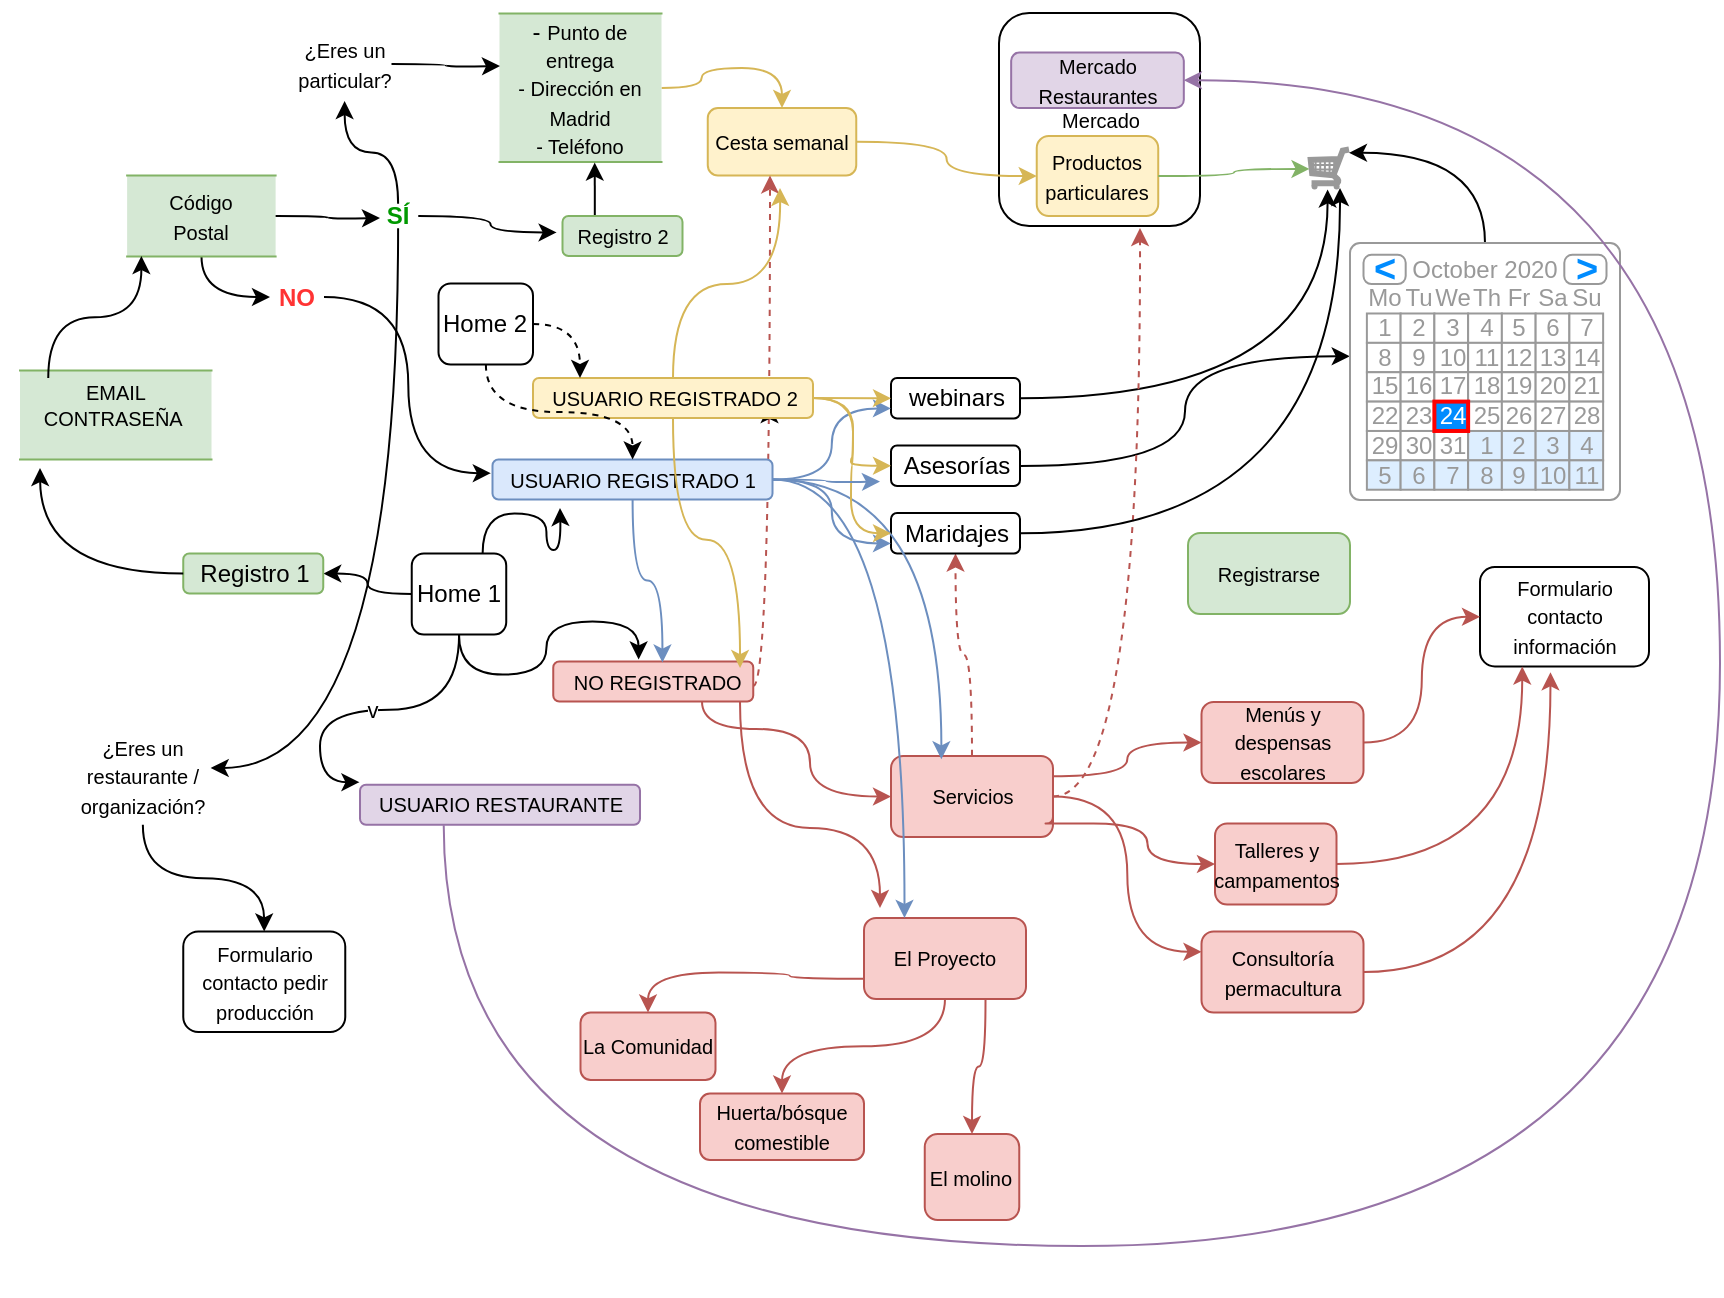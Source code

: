 <mxfile version="13.8.8" type="github">
  <diagram id="L02AoMZ-FtlAwHA16ISg" name="Page-1">
    <mxGraphModel dx="1038" dy="555" grid="1" gridSize="10" guides="1" tooltips="1" connect="1" arrows="1" fold="1" page="1" pageScale="0.8" pageWidth="1169" pageHeight="827" background="none" math="0" shadow="0">
      <root>
        <mxCell id="0" />
        <mxCell id="1" parent="0" />
        <mxCell id="YXGmix9aWs0T1_KSJLUm-82" value="" style="group" parent="1" vertex="1" connectable="0">
          <mxGeometry x="10" y="6" width="810" height="648" as="geometry" />
        </mxCell>
        <mxCell id="YXGmix9aWs0T1_KSJLUm-162" value="&lt;font style=&quot;font-size: 10px&quot;&gt;Mercado&lt;/font&gt;" style="whiteSpace=wrap;html=1;rounded=1;" parent="YXGmix9aWs0T1_KSJLUm-82" vertex="1">
          <mxGeometry x="499.5" y="6.5" width="100.5" height="106.5" as="geometry" />
        </mxCell>
        <mxCell id="YXGmix9aWs0T1_KSJLUm-134" style="edgeStyle=orthogonalEdgeStyle;curved=1;rounded=0;orthogonalLoop=1;jettySize=auto;html=1;exitX=0;exitY=0.5;exitDx=0;exitDy=0;" parent="YXGmix9aWs0T1_KSJLUm-82" source="3yHeGJEqTzaflIRRjii3-1" target="YXGmix9aWs0T1_KSJLUm-1" edge="1">
          <mxGeometry relative="1" as="geometry" />
        </mxCell>
        <mxCell id="3yHeGJEqTzaflIRRjii3-1" value="Home 1" style="whiteSpace=wrap;html=1;rounded=1;" parent="YXGmix9aWs0T1_KSJLUm-82" vertex="1">
          <mxGeometry x="205.87" y="276.75" width="47.25" height="40.5" as="geometry" />
        </mxCell>
        <mxCell id="3yHeGJEqTzaflIRRjii3-3" value="&lt;font style=&quot;font-size: 10px&quot;&gt;Cesta semanal&lt;/font&gt;" style="whiteSpace=wrap;html=1;rounded=1;fillColor=#fff2cc;strokeColor=#d6b656;" parent="YXGmix9aWs0T1_KSJLUm-82" vertex="1">
          <mxGeometry x="353.88" y="54.0" width="74.25" height="33.75" as="geometry" />
        </mxCell>
        <mxCell id="3yHeGJEqTzaflIRRjii3-121" style="edgeStyle=orthogonalEdgeStyle;orthogonalLoop=1;jettySize=auto;html=1;fillColor=#f8cecc;strokeColor=#b85450;dashed=1;curved=1;" parent="YXGmix9aWs0T1_KSJLUm-82" source="3yHeGJEqTzaflIRRjii3-6" target="3yHeGJEqTzaflIRRjii3-3" edge="1">
          <mxGeometry relative="1" as="geometry">
            <mxPoint x="384.75" y="276.75" as="targetPoint" />
            <Array as="points">
              <mxPoint x="385" y="343" />
            </Array>
          </mxGeometry>
        </mxCell>
        <mxCell id="3yHeGJEqTzaflIRRjii3-6" value="&lt;font style=&quot;font-size: 10px&quot;&gt;&amp;nbsp;NO REGISTRADO&lt;/font&gt;" style="text;html=1;resizable=0;autosize=1;align=center;verticalAlign=middle;points=[];fillColor=#f8cecc;strokeColor=#b85450;rounded=1;" parent="YXGmix9aWs0T1_KSJLUm-82" vertex="1">
          <mxGeometry x="276.625" y="330.75" width="100" height="20" as="geometry" />
        </mxCell>
        <mxCell id="3yHeGJEqTzaflIRRjii3-7" style="edgeStyle=orthogonalEdgeStyle;orthogonalLoop=1;jettySize=auto;html=1;exitX=0.5;exitY=1;exitDx=0;exitDy=0;entryX=0.427;entryY=-0.05;entryDx=0;entryDy=0;entryPerimeter=0;curved=1;" parent="YXGmix9aWs0T1_KSJLUm-82" source="3yHeGJEqTzaflIRRjii3-1" target="3yHeGJEqTzaflIRRjii3-6" edge="1">
          <mxGeometry relative="1" as="geometry" />
        </mxCell>
        <mxCell id="3yHeGJEqTzaflIRRjii3-11" value="&lt;font style=&quot;font-size: 10px&quot;&gt;Productos particulares&lt;/font&gt;" style="whiteSpace=wrap;html=1;rounded=1;fillColor=#fff2cc;strokeColor=#d6b656;" parent="YXGmix9aWs0T1_KSJLUm-82" vertex="1">
          <mxGeometry x="518.37" y="68" width="60.75" height="40" as="geometry" />
        </mxCell>
        <mxCell id="3yHeGJEqTzaflIRRjii3-10" style="edgeStyle=orthogonalEdgeStyle;orthogonalLoop=1;jettySize=auto;html=1;exitX=1;exitY=0.5;exitDx=0;exitDy=0;fillColor=#fff2cc;strokeColor=#d6b656;curved=1;" parent="YXGmix9aWs0T1_KSJLUm-82" source="3yHeGJEqTzaflIRRjii3-3" target="3yHeGJEqTzaflIRRjii3-11" edge="1">
          <mxGeometry relative="1" as="geometry">
            <mxPoint x="465.75" y="141.75" as="targetPoint" />
          </mxGeometry>
        </mxCell>
        <mxCell id="YXGmix9aWs0T1_KSJLUm-151" style="edgeStyle=orthogonalEdgeStyle;curved=1;rounded=0;orthogonalLoop=1;jettySize=auto;html=1;exitX=1;exitY=0.25;exitDx=0;exitDy=0;fillColor=#f8cecc;strokeColor=#b85450;" parent="YXGmix9aWs0T1_KSJLUm-82" source="3yHeGJEqTzaflIRRjii3-12" target="3yHeGJEqTzaflIRRjii3-29" edge="1">
          <mxGeometry relative="1" as="geometry" />
        </mxCell>
        <mxCell id="YXGmix9aWs0T1_KSJLUm-183" style="edgeStyle=orthogonalEdgeStyle;curved=1;rounded=0;orthogonalLoop=1;jettySize=auto;html=1;entryX=0.5;entryY=1;entryDx=0;entryDy=0;dashed=1;fillColor=#f8cecc;strokeColor=#b85450;" parent="YXGmix9aWs0T1_KSJLUm-82" source="3yHeGJEqTzaflIRRjii3-12" target="3yHeGJEqTzaflIRRjii3-26" edge="1">
          <mxGeometry relative="1" as="geometry" />
        </mxCell>
        <mxCell id="3yHeGJEqTzaflIRRjii3-12" value="&lt;font style=&quot;font-size: 10px&quot;&gt;Servicios&lt;/font&gt;" style="whiteSpace=wrap;html=1;rounded=1;fillColor=#f8cecc;strokeColor=#b85450;" parent="YXGmix9aWs0T1_KSJLUm-82" vertex="1">
          <mxGeometry x="445.5" y="378.0" width="81" height="40.5" as="geometry" />
        </mxCell>
        <mxCell id="3yHeGJEqTzaflIRRjii3-16" style="edgeStyle=orthogonalEdgeStyle;orthogonalLoop=1;jettySize=auto;html=1;entryX=0;entryY=0.5;entryDx=0;entryDy=0;fillColor=#f8cecc;strokeColor=#b85450;curved=1;" parent="YXGmix9aWs0T1_KSJLUm-82" source="3yHeGJEqTzaflIRRjii3-6" target="3yHeGJEqTzaflIRRjii3-12" edge="1">
          <mxGeometry relative="1" as="geometry">
            <Array as="points">
              <mxPoint x="351.0" y="364.5" />
              <mxPoint x="405" y="364.5" />
              <mxPoint x="405" y="398.25" />
            </Array>
          </mxGeometry>
        </mxCell>
        <mxCell id="YXGmix9aWs0T1_KSJLUm-180" style="edgeStyle=orthogonalEdgeStyle;curved=1;rounded=0;orthogonalLoop=1;jettySize=auto;html=1;entryX=0.447;entryY=1.01;entryDx=0;entryDy=0;entryPerimeter=0;" parent="YXGmix9aWs0T1_KSJLUm-82" source="3yHeGJEqTzaflIRRjii3-13" target="3yHeGJEqTzaflIRRjii3-56" edge="1">
          <mxGeometry relative="1" as="geometry" />
        </mxCell>
        <mxCell id="3yHeGJEqTzaflIRRjii3-13" value="webinars" style="whiteSpace=wrap;html=1;rounded=1;" parent="YXGmix9aWs0T1_KSJLUm-82" vertex="1">
          <mxGeometry x="445.5" y="189" width="64.5" height="20.25" as="geometry" />
        </mxCell>
        <mxCell id="YXGmix9aWs0T1_KSJLUm-177" style="edgeStyle=orthogonalEdgeStyle;curved=1;rounded=0;orthogonalLoop=1;jettySize=auto;html=1;entryX=-0.001;entryY=0.441;entryDx=0;entryDy=0;entryPerimeter=0;" parent="YXGmix9aWs0T1_KSJLUm-82" source="3yHeGJEqTzaflIRRjii3-14" target="3yHeGJEqTzaflIRRjii3-62" edge="1">
          <mxGeometry relative="1" as="geometry" />
        </mxCell>
        <mxCell id="3yHeGJEqTzaflIRRjii3-14" value="Asesorías" style="whiteSpace=wrap;html=1;rounded=1;" parent="YXGmix9aWs0T1_KSJLUm-82" vertex="1">
          <mxGeometry x="445.5" y="222.75" width="64.5" height="20.25" as="geometry" />
        </mxCell>
        <mxCell id="3yHeGJEqTzaflIRRjii3-15" value="&lt;font style=&quot;font-size: 10px&quot;&gt;El Proyecto&lt;/font&gt;" style="whiteSpace=wrap;html=1;rounded=1;fillColor=#f8cecc;strokeColor=#b85450;" parent="YXGmix9aWs0T1_KSJLUm-82" vertex="1">
          <mxGeometry x="432.0" y="459.0" width="81" height="40.5" as="geometry" />
        </mxCell>
        <mxCell id="3yHeGJEqTzaflIRRjii3-26" value="Maridajes" style="whiteSpace=wrap;html=1;rounded=1;" parent="YXGmix9aWs0T1_KSJLUm-82" vertex="1">
          <mxGeometry x="445.5" y="256.5" width="64.5" height="20.25" as="geometry" />
        </mxCell>
        <mxCell id="3yHeGJEqTzaflIRRjii3-29" value="&lt;font style=&quot;font-size: 10px&quot;&gt;Menús y despensas escolares&lt;/font&gt;" style="whiteSpace=wrap;html=1;rounded=1;fillColor=#f8cecc;strokeColor=#b85450;" parent="YXGmix9aWs0T1_KSJLUm-82" vertex="1">
          <mxGeometry x="600.75" y="351.0" width="81" height="40.5" as="geometry" />
        </mxCell>
        <mxCell id="3yHeGJEqTzaflIRRjii3-31" value="&lt;font style=&quot;font-size: 10px&quot;&gt;Talleres y campamentos&lt;/font&gt;" style="whiteSpace=wrap;html=1;glass=0;shadow=0;rounded=1;fillColor=#f8cecc;strokeColor=#b85450;" parent="YXGmix9aWs0T1_KSJLUm-82" vertex="1">
          <mxGeometry x="607.5" y="411.75" width="60.75" height="40.5" as="geometry" />
        </mxCell>
        <mxCell id="3yHeGJEqTzaflIRRjii3-32" style="edgeStyle=orthogonalEdgeStyle;orthogonalLoop=1;jettySize=auto;html=1;exitX=1;exitY=0.75;exitDx=0;exitDy=0;entryX=0;entryY=0.5;entryDx=0;entryDy=0;fillColor=#f8cecc;strokeColor=#b85450;curved=1;" parent="YXGmix9aWs0T1_KSJLUm-82" source="3yHeGJEqTzaflIRRjii3-12" target="3yHeGJEqTzaflIRRjii3-31" edge="1">
          <mxGeometry relative="1" as="geometry">
            <Array as="points">
              <mxPoint x="519.75" y="411.75" />
              <mxPoint x="573.75" y="411.75" />
              <mxPoint x="573.75" y="438.75" />
            </Array>
          </mxGeometry>
        </mxCell>
        <mxCell id="3yHeGJEqTzaflIRRjii3-33" value="&lt;font style=&quot;font-size: 10px&quot;&gt;Consultoría permacultura&lt;/font&gt;" style="whiteSpace=wrap;html=1;rounded=1;fillColor=#f8cecc;strokeColor=#b85450;" parent="YXGmix9aWs0T1_KSJLUm-82" vertex="1">
          <mxGeometry x="600.75" y="465.75" width="81" height="40.5" as="geometry" />
        </mxCell>
        <mxCell id="3yHeGJEqTzaflIRRjii3-35" style="edgeStyle=orthogonalEdgeStyle;orthogonalLoop=1;jettySize=auto;html=1;exitX=1;exitY=0.5;exitDx=0;exitDy=0;entryX=0;entryY=0.25;entryDx=0;entryDy=0;fillColor=#f8cecc;strokeColor=#b85450;curved=1;" parent="YXGmix9aWs0T1_KSJLUm-82" source="3yHeGJEqTzaflIRRjii3-12" target="3yHeGJEqTzaflIRRjii3-33" edge="1">
          <mxGeometry relative="1" as="geometry">
            <mxPoint x="606.15" y="418.5" as="targetPoint" />
            <mxPoint x="525.15" y="418.5" as="sourcePoint" />
          </mxGeometry>
        </mxCell>
        <mxCell id="3yHeGJEqTzaflIRRjii3-36" value="&lt;font style=&quot;font-size: 10px&quot;&gt;La Comunidad&lt;/font&gt;" style="whiteSpace=wrap;html=1;rounded=1;fillColor=#f8cecc;strokeColor=#b85450;" parent="YXGmix9aWs0T1_KSJLUm-82" vertex="1">
          <mxGeometry x="290.25" y="506.25" width="67.5" height="33.75" as="geometry" />
        </mxCell>
        <mxCell id="3yHeGJEqTzaflIRRjii3-37" style="edgeStyle=orthogonalEdgeStyle;orthogonalLoop=1;jettySize=auto;html=1;exitX=0;exitY=0.75;exitDx=0;exitDy=0;entryX=0.5;entryY=0;entryDx=0;entryDy=0;fillColor=#f8cecc;strokeColor=#b85450;curved=1;" parent="YXGmix9aWs0T1_KSJLUm-82" source="3yHeGJEqTzaflIRRjii3-15" target="3yHeGJEqTzaflIRRjii3-36" edge="1">
          <mxGeometry relative="1" as="geometry" />
        </mxCell>
        <mxCell id="3yHeGJEqTzaflIRRjii3-38" value="&lt;font style=&quot;font-size: 10px&quot;&gt;Huerta/bósque comestible&lt;/font&gt;" style="whiteSpace=wrap;html=1;rounded=1;fillColor=#f8cecc;strokeColor=#b85450;" parent="YXGmix9aWs0T1_KSJLUm-82" vertex="1">
          <mxGeometry x="350" y="546.75" width="82" height="33.25" as="geometry" />
        </mxCell>
        <mxCell id="3yHeGJEqTzaflIRRjii3-39" style="edgeStyle=orthogonalEdgeStyle;orthogonalLoop=1;jettySize=auto;html=1;fillColor=#f8cecc;strokeColor=#b85450;curved=1;" parent="YXGmix9aWs0T1_KSJLUm-82" source="3yHeGJEqTzaflIRRjii3-15" target="3yHeGJEqTzaflIRRjii3-38" edge="1">
          <mxGeometry relative="1" as="geometry" />
        </mxCell>
        <mxCell id="3yHeGJEqTzaflIRRjii3-40" value="&lt;font style=&quot;font-size: 10px&quot;&gt;El molino&lt;/font&gt;" style="whiteSpace=wrap;html=1;rounded=1;fillColor=#f8cecc;strokeColor=#b85450;" parent="YXGmix9aWs0T1_KSJLUm-82" vertex="1">
          <mxGeometry x="462.38" y="567" width="47.25" height="43" as="geometry" />
        </mxCell>
        <mxCell id="3yHeGJEqTzaflIRRjii3-41" style="edgeStyle=orthogonalEdgeStyle;orthogonalLoop=1;jettySize=auto;html=1;exitX=0.75;exitY=1;exitDx=0;exitDy=0;entryX=0.5;entryY=0;entryDx=0;entryDy=0;fillColor=#f8cecc;strokeColor=#b85450;curved=1;" parent="YXGmix9aWs0T1_KSJLUm-82" source="3yHeGJEqTzaflIRRjii3-15" target="3yHeGJEqTzaflIRRjii3-40" edge="1">
          <mxGeometry relative="1" as="geometry" />
        </mxCell>
        <mxCell id="3yHeGJEqTzaflIRRjii3-43" value="&lt;font style=&quot;font-size: 10px&quot;&gt;Formulario contacto información&lt;/font&gt;" style="whiteSpace=wrap;html=1;rounded=1;" parent="YXGmix9aWs0T1_KSJLUm-82" vertex="1">
          <mxGeometry x="740" y="283.5" width="84.5" height="49.75" as="geometry" />
        </mxCell>
        <mxCell id="3yHeGJEqTzaflIRRjii3-45" style="edgeStyle=orthogonalEdgeStyle;orthogonalLoop=1;jettySize=auto;html=1;exitX=1;exitY=0.5;exitDx=0;exitDy=0;entryX=0;entryY=0.5;entryDx=0;entryDy=0;fillColor=#f8cecc;strokeColor=#b85450;curved=1;" parent="YXGmix9aWs0T1_KSJLUm-82" source="3yHeGJEqTzaflIRRjii3-29" target="3yHeGJEqTzaflIRRjii3-43" edge="1">
          <mxGeometry relative="1" as="geometry" />
        </mxCell>
        <mxCell id="3yHeGJEqTzaflIRRjii3-46" style="edgeStyle=orthogonalEdgeStyle;orthogonalLoop=1;jettySize=auto;html=1;exitX=1;exitY=0.5;exitDx=0;exitDy=0;entryX=0.25;entryY=1;entryDx=0;entryDy=0;fillColor=#f8cecc;strokeColor=#b85450;curved=1;" parent="YXGmix9aWs0T1_KSJLUm-82" source="3yHeGJEqTzaflIRRjii3-31" target="3yHeGJEqTzaflIRRjii3-43" edge="1">
          <mxGeometry relative="1" as="geometry" />
        </mxCell>
        <mxCell id="3yHeGJEqTzaflIRRjii3-47" style="edgeStyle=orthogonalEdgeStyle;orthogonalLoop=1;jettySize=auto;html=1;entryX=0.417;entryY=1.058;entryDx=0;entryDy=0;entryPerimeter=0;fillColor=#f8cecc;strokeColor=#b85450;curved=1;" parent="YXGmix9aWs0T1_KSJLUm-82" source="3yHeGJEqTzaflIRRjii3-33" target="3yHeGJEqTzaflIRRjii3-43" edge="1">
          <mxGeometry relative="1" as="geometry" />
        </mxCell>
        <mxCell id="3yHeGJEqTzaflIRRjii3-56" value="" style="verticalLabelPosition=bottom;shadow=0;dashed=0;align=center;html=1;verticalAlign=top;strokeWidth=1;shape=mxgraph.mockup.misc.shoppingCart;strokeColor=#999999;rounded=1;" parent="YXGmix9aWs0T1_KSJLUm-82" vertex="1">
          <mxGeometry x="654.755" y="74.255" width="20.25" height="20.25" as="geometry" />
        </mxCell>
        <mxCell id="3yHeGJEqTzaflIRRjii3-57" style="edgeStyle=orthogonalEdgeStyle;orthogonalLoop=1;jettySize=auto;html=1;exitX=1;exitY=0.5;exitDx=0;exitDy=0;fillColor=#d5e8d4;strokeColor=#82b366;curved=1;" parent="YXGmix9aWs0T1_KSJLUm-82" source="3yHeGJEqTzaflIRRjii3-11" target="3yHeGJEqTzaflIRRjii3-56" edge="1">
          <mxGeometry relative="1" as="geometry" />
        </mxCell>
        <mxCell id="3yHeGJEqTzaflIRRjii3-61" value="&lt;font style=&quot;font-size: 10px&quot;&gt;Registrarse&lt;/font&gt;" style="whiteSpace=wrap;html=1;rounded=1;fillColor=#d5e8d4;strokeColor=#82b366;" parent="YXGmix9aWs0T1_KSJLUm-82" vertex="1">
          <mxGeometry x="594.0" y="266.5" width="81" height="40.5" as="geometry" />
        </mxCell>
        <mxCell id="YXGmix9aWs0T1_KSJLUm-179" style="edgeStyle=orthogonalEdgeStyle;curved=1;rounded=0;orthogonalLoop=1;jettySize=auto;html=1;entryX=0.974;entryY=0.107;entryDx=0;entryDy=0;entryPerimeter=0;" parent="YXGmix9aWs0T1_KSJLUm-82" source="3yHeGJEqTzaflIRRjii3-62" target="3yHeGJEqTzaflIRRjii3-56" edge="1">
          <mxGeometry relative="1" as="geometry" />
        </mxCell>
        <mxCell id="3yHeGJEqTzaflIRRjii3-62" value="" style="strokeWidth=1;shadow=0;dashed=0;align=center;html=1;shape=mxgraph.mockup.forms.rrect;rSize=5;strokeColor=#999999;fillColor=#ffffff;rounded=1;" parent="YXGmix9aWs0T1_KSJLUm-82" vertex="1">
          <mxGeometry x="675" y="121.5" width="135" height="128.5" as="geometry" />
        </mxCell>
        <mxCell id="3yHeGJEqTzaflIRRjii3-63" value="October 2020" style="strokeWidth=1;shadow=0;dashed=0;align=center;html=1;shape=mxgraph.mockup.forms.anchor;fontColor=#999999;rounded=1;" parent="3yHeGJEqTzaflIRRjii3-62" vertex="1">
          <mxGeometry x="25.312" y="5.874" width="84.375" height="14.686" as="geometry" />
        </mxCell>
        <mxCell id="3yHeGJEqTzaflIRRjii3-64" value="&lt;" style="strokeWidth=1;shadow=0;dashed=0;align=center;html=1;shape=mxgraph.mockup.forms.rrect;rSize=4;strokeColor=#999999;fontColor=#008cff;fontSize=19;fontStyle=1;rounded=1;" parent="3yHeGJEqTzaflIRRjii3-62" vertex="1">
          <mxGeometry x="6.75" y="5.874" width="21.094" height="14.686" as="geometry" />
        </mxCell>
        <mxCell id="3yHeGJEqTzaflIRRjii3-65" value="&gt;" style="strokeWidth=1;shadow=0;dashed=0;align=center;html=1;shape=mxgraph.mockup.forms.rrect;rSize=4;strokeColor=#999999;fontColor=#008cff;fontSize=19;fontStyle=1;rounded=1;" parent="3yHeGJEqTzaflIRRjii3-62" vertex="1">
          <mxGeometry x="107.156" y="5.874" width="21.094" height="14.686" as="geometry" />
        </mxCell>
        <mxCell id="3yHeGJEqTzaflIRRjii3-66" value="Mo" style="strokeWidth=1;shadow=0;dashed=0;align=center;html=1;shape=mxgraph.mockup.forms.anchor;fontColor=#999999;rounded=1;" parent="3yHeGJEqTzaflIRRjii3-62" vertex="1">
          <mxGeometry x="8.438" y="20.56" width="16.875" height="14.686" as="geometry" />
        </mxCell>
        <mxCell id="3yHeGJEqTzaflIRRjii3-67" value="Tu" style="strokeWidth=1;shadow=0;dashed=0;align=center;html=1;shape=mxgraph.mockup.forms.anchor;fontColor=#999999;rounded=1;" parent="3yHeGJEqTzaflIRRjii3-62" vertex="1">
          <mxGeometry x="25.312" y="20.56" width="16.875" height="14.686" as="geometry" />
        </mxCell>
        <mxCell id="3yHeGJEqTzaflIRRjii3-68" value="We" style="strokeWidth=1;shadow=0;dashed=0;align=center;html=1;shape=mxgraph.mockup.forms.anchor;fontColor=#999999;rounded=1;" parent="3yHeGJEqTzaflIRRjii3-62" vertex="1">
          <mxGeometry x="42.188" y="20.56" width="16.875" height="14.686" as="geometry" />
        </mxCell>
        <mxCell id="3yHeGJEqTzaflIRRjii3-69" value="Th" style="strokeWidth=1;shadow=0;dashed=0;align=center;html=1;shape=mxgraph.mockup.forms.anchor;fontColor=#999999;rounded=1;" parent="3yHeGJEqTzaflIRRjii3-62" vertex="1">
          <mxGeometry x="59.063" y="20.56" width="16.875" height="14.686" as="geometry" />
        </mxCell>
        <mxCell id="3yHeGJEqTzaflIRRjii3-70" value="Fr" style="strokeWidth=1;shadow=0;dashed=0;align=center;html=1;shape=mxgraph.mockup.forms.anchor;fontColor=#999999;rounded=1;" parent="3yHeGJEqTzaflIRRjii3-62" vertex="1">
          <mxGeometry x="75.937" y="20.56" width="16.875" height="14.686" as="geometry" />
        </mxCell>
        <mxCell id="3yHeGJEqTzaflIRRjii3-71" value="Sa" style="strokeWidth=1;shadow=0;dashed=0;align=center;html=1;shape=mxgraph.mockup.forms.anchor;fontColor=#999999;rounded=1;" parent="3yHeGJEqTzaflIRRjii3-62" vertex="1">
          <mxGeometry x="92.813" y="20.56" width="16.875" height="14.686" as="geometry" />
        </mxCell>
        <mxCell id="3yHeGJEqTzaflIRRjii3-72" value="Su" style="strokeWidth=1;shadow=0;dashed=0;align=center;html=1;shape=mxgraph.mockup.forms.anchor;fontColor=#999999;rounded=1;" parent="3yHeGJEqTzaflIRRjii3-62" vertex="1">
          <mxGeometry x="109.688" y="20.56" width="16.875" height="14.686" as="geometry" />
        </mxCell>
        <mxCell id="3yHeGJEqTzaflIRRjii3-73" value="1" style="strokeWidth=1;shadow=0;dashed=0;align=center;html=1;shape=mxgraph.mockup.forms.rrect;rSize=0;strokeColor=#999999;fontColor=#999999;rounded=1;" parent="3yHeGJEqTzaflIRRjii3-62" vertex="1">
          <mxGeometry x="8.438" y="35.246" width="16.875" height="14.686" as="geometry" />
        </mxCell>
        <mxCell id="3yHeGJEqTzaflIRRjii3-74" value="2" style="strokeWidth=1;shadow=0;dashed=0;align=center;html=1;shape=mxgraph.mockup.forms.rrect;rSize=0;strokeColor=#999999;fontColor=#999999;rounded=1;" parent="3yHeGJEqTzaflIRRjii3-62" vertex="1">
          <mxGeometry x="25.312" y="35.246" width="16.875" height="14.686" as="geometry" />
        </mxCell>
        <mxCell id="3yHeGJEqTzaflIRRjii3-75" value="3" style="strokeWidth=1;shadow=0;dashed=0;align=center;html=1;shape=mxgraph.mockup.forms.rrect;rSize=0;strokeColor=#999999;fontColor=#999999;rounded=1;" parent="3yHeGJEqTzaflIRRjii3-62" vertex="1">
          <mxGeometry x="42.188" y="35.246" width="16.875" height="14.686" as="geometry" />
        </mxCell>
        <mxCell id="3yHeGJEqTzaflIRRjii3-76" value="4" style="strokeWidth=1;shadow=0;dashed=0;align=center;html=1;shape=mxgraph.mockup.forms.rrect;rSize=0;strokeColor=#999999;fontColor=#999999;rounded=1;" parent="3yHeGJEqTzaflIRRjii3-62" vertex="1">
          <mxGeometry x="59.063" y="35.246" width="16.875" height="14.686" as="geometry" />
        </mxCell>
        <mxCell id="3yHeGJEqTzaflIRRjii3-77" value="5" style="strokeWidth=1;shadow=0;dashed=0;align=center;html=1;shape=mxgraph.mockup.forms.rrect;rSize=0;strokeColor=#999999;fontColor=#999999;rounded=1;" parent="3yHeGJEqTzaflIRRjii3-62" vertex="1">
          <mxGeometry x="75.937" y="35.246" width="16.875" height="14.686" as="geometry" />
        </mxCell>
        <mxCell id="3yHeGJEqTzaflIRRjii3-78" value="6" style="strokeWidth=1;shadow=0;dashed=0;align=center;html=1;shape=mxgraph.mockup.forms.rrect;rSize=0;strokeColor=#999999;fontColor=#999999;rounded=1;" parent="3yHeGJEqTzaflIRRjii3-62" vertex="1">
          <mxGeometry x="92.813" y="35.246" width="16.875" height="14.686" as="geometry" />
        </mxCell>
        <mxCell id="3yHeGJEqTzaflIRRjii3-79" value="7" style="strokeWidth=1;shadow=0;dashed=0;align=center;html=1;shape=mxgraph.mockup.forms.rrect;rSize=0;strokeColor=#999999;fontColor=#999999;rounded=1;" parent="3yHeGJEqTzaflIRRjii3-62" vertex="1">
          <mxGeometry x="109.688" y="35.246" width="16.875" height="14.686" as="geometry" />
        </mxCell>
        <mxCell id="3yHeGJEqTzaflIRRjii3-80" value="8" style="strokeWidth=1;shadow=0;dashed=0;align=center;html=1;shape=mxgraph.mockup.forms.rrect;rSize=0;strokeColor=#999999;fontColor=#999999;rounded=1;" parent="3yHeGJEqTzaflIRRjii3-62" vertex="1">
          <mxGeometry x="8.438" y="49.931" width="16.875" height="14.686" as="geometry" />
        </mxCell>
        <mxCell id="3yHeGJEqTzaflIRRjii3-81" value="9" style="strokeWidth=1;shadow=0;dashed=0;align=center;html=1;shape=mxgraph.mockup.forms.rrect;rSize=0;strokeColor=#999999;fontColor=#999999;rounded=1;" parent="3yHeGJEqTzaflIRRjii3-62" vertex="1">
          <mxGeometry x="25.312" y="49.931" width="16.875" height="14.686" as="geometry" />
        </mxCell>
        <mxCell id="3yHeGJEqTzaflIRRjii3-82" value="10" style="strokeWidth=1;shadow=0;dashed=0;align=center;html=1;shape=mxgraph.mockup.forms.rrect;rSize=0;strokeColor=#999999;fontColor=#999999;rounded=1;" parent="3yHeGJEqTzaflIRRjii3-62" vertex="1">
          <mxGeometry x="42.188" y="49.931" width="16.875" height="14.686" as="geometry" />
        </mxCell>
        <mxCell id="3yHeGJEqTzaflIRRjii3-83" value="11" style="strokeWidth=1;shadow=0;dashed=0;align=center;html=1;shape=mxgraph.mockup.forms.rrect;rSize=0;strokeColor=#999999;fontColor=#999999;rounded=1;" parent="3yHeGJEqTzaflIRRjii3-62" vertex="1">
          <mxGeometry x="59.063" y="49.931" width="16.875" height="14.686" as="geometry" />
        </mxCell>
        <mxCell id="3yHeGJEqTzaflIRRjii3-84" value="12" style="strokeWidth=1;shadow=0;dashed=0;align=center;html=1;shape=mxgraph.mockup.forms.rrect;rSize=0;strokeColor=#999999;fontColor=#999999;rounded=1;" parent="3yHeGJEqTzaflIRRjii3-62" vertex="1">
          <mxGeometry x="75.937" y="49.931" width="16.875" height="14.686" as="geometry" />
        </mxCell>
        <mxCell id="3yHeGJEqTzaflIRRjii3-85" value="13" style="strokeWidth=1;shadow=0;dashed=0;align=center;html=1;shape=mxgraph.mockup.forms.rrect;rSize=0;strokeColor=#999999;fontColor=#999999;rounded=1;" parent="3yHeGJEqTzaflIRRjii3-62" vertex="1">
          <mxGeometry x="92.813" y="49.931" width="16.875" height="14.686" as="geometry" />
        </mxCell>
        <mxCell id="3yHeGJEqTzaflIRRjii3-86" value="14" style="strokeWidth=1;shadow=0;dashed=0;align=center;html=1;shape=mxgraph.mockup.forms.rrect;rSize=0;strokeColor=#999999;fontColor=#999999;rounded=1;" parent="3yHeGJEqTzaflIRRjii3-62" vertex="1">
          <mxGeometry x="109.688" y="49.931" width="16.875" height="14.686" as="geometry" />
        </mxCell>
        <mxCell id="3yHeGJEqTzaflIRRjii3-87" value="15" style="strokeWidth=1;shadow=0;dashed=0;align=center;html=1;shape=mxgraph.mockup.forms.rrect;rSize=0;strokeColor=#999999;fontColor=#999999;rounded=1;" parent="3yHeGJEqTzaflIRRjii3-62" vertex="1">
          <mxGeometry x="8.438" y="64.617" width="16.875" height="14.686" as="geometry" />
        </mxCell>
        <mxCell id="3yHeGJEqTzaflIRRjii3-88" value="16" style="strokeWidth=1;shadow=0;dashed=0;align=center;html=1;shape=mxgraph.mockup.forms.rrect;rSize=0;strokeColor=#999999;fontColor=#999999;rounded=1;" parent="3yHeGJEqTzaflIRRjii3-62" vertex="1">
          <mxGeometry x="25.312" y="64.617" width="16.875" height="14.686" as="geometry" />
        </mxCell>
        <mxCell id="3yHeGJEqTzaflIRRjii3-89" value="17" style="strokeWidth=1;shadow=0;dashed=0;align=center;html=1;shape=mxgraph.mockup.forms.rrect;rSize=0;strokeColor=#999999;fontColor=#999999;rounded=1;" parent="3yHeGJEqTzaflIRRjii3-62" vertex="1">
          <mxGeometry x="42.188" y="64.617" width="16.875" height="14.686" as="geometry" />
        </mxCell>
        <mxCell id="3yHeGJEqTzaflIRRjii3-90" value="18" style="strokeWidth=1;shadow=0;dashed=0;align=center;html=1;shape=mxgraph.mockup.forms.rrect;rSize=0;strokeColor=#999999;fontColor=#999999;rounded=1;" parent="3yHeGJEqTzaflIRRjii3-62" vertex="1">
          <mxGeometry x="59.063" y="64.617" width="16.875" height="14.686" as="geometry" />
        </mxCell>
        <mxCell id="3yHeGJEqTzaflIRRjii3-91" value="19" style="strokeWidth=1;shadow=0;dashed=0;align=center;html=1;shape=mxgraph.mockup.forms.rrect;rSize=0;strokeColor=#999999;fontColor=#999999;rounded=1;" parent="3yHeGJEqTzaflIRRjii3-62" vertex="1">
          <mxGeometry x="75.937" y="64.617" width="16.875" height="14.686" as="geometry" />
        </mxCell>
        <mxCell id="3yHeGJEqTzaflIRRjii3-92" value="20" style="strokeWidth=1;shadow=0;dashed=0;align=center;html=1;shape=mxgraph.mockup.forms.rrect;rSize=0;strokeColor=#999999;fontColor=#999999;rounded=1;" parent="3yHeGJEqTzaflIRRjii3-62" vertex="1">
          <mxGeometry x="92.813" y="64.617" width="16.875" height="14.686" as="geometry" />
        </mxCell>
        <mxCell id="3yHeGJEqTzaflIRRjii3-93" value="21" style="strokeWidth=1;shadow=0;dashed=0;align=center;html=1;shape=mxgraph.mockup.forms.rrect;rSize=0;strokeColor=#999999;fontColor=#999999;rounded=1;" parent="3yHeGJEqTzaflIRRjii3-62" vertex="1">
          <mxGeometry x="109.688" y="64.617" width="16.875" height="14.686" as="geometry" />
        </mxCell>
        <mxCell id="3yHeGJEqTzaflIRRjii3-94" value="22" style="strokeWidth=1;shadow=0;dashed=0;align=center;html=1;shape=mxgraph.mockup.forms.rrect;rSize=0;strokeColor=#999999;fontColor=#999999;rounded=1;" parent="3yHeGJEqTzaflIRRjii3-62" vertex="1">
          <mxGeometry x="8.438" y="79.303" width="16.875" height="14.686" as="geometry" />
        </mxCell>
        <mxCell id="3yHeGJEqTzaflIRRjii3-95" value="23" style="strokeWidth=1;shadow=0;dashed=0;align=center;html=1;shape=mxgraph.mockup.forms.rrect;rSize=0;strokeColor=#999999;fontColor=#999999;rounded=1;" parent="3yHeGJEqTzaflIRRjii3-62" vertex="1">
          <mxGeometry x="25.312" y="79.303" width="16.875" height="14.686" as="geometry" />
        </mxCell>
        <mxCell id="3yHeGJEqTzaflIRRjii3-96" value="25" style="strokeWidth=1;shadow=0;dashed=0;align=center;html=1;shape=mxgraph.mockup.forms.rrect;rSize=0;strokeColor=#999999;fontColor=#999999;rounded=1;" parent="3yHeGJEqTzaflIRRjii3-62" vertex="1">
          <mxGeometry x="59.063" y="79.303" width="16.875" height="14.686" as="geometry" />
        </mxCell>
        <mxCell id="3yHeGJEqTzaflIRRjii3-97" value="26" style="strokeWidth=1;shadow=0;dashed=0;align=center;html=1;shape=mxgraph.mockup.forms.rrect;rSize=0;strokeColor=#999999;fontColor=#999999;rounded=1;" parent="3yHeGJEqTzaflIRRjii3-62" vertex="1">
          <mxGeometry x="75.937" y="79.303" width="16.875" height="14.686" as="geometry" />
        </mxCell>
        <mxCell id="3yHeGJEqTzaflIRRjii3-98" value="27" style="strokeWidth=1;shadow=0;dashed=0;align=center;html=1;shape=mxgraph.mockup.forms.rrect;rSize=0;strokeColor=#999999;fontColor=#999999;rounded=1;" parent="3yHeGJEqTzaflIRRjii3-62" vertex="1">
          <mxGeometry x="92.813" y="79.303" width="16.875" height="14.686" as="geometry" />
        </mxCell>
        <mxCell id="3yHeGJEqTzaflIRRjii3-99" value="28" style="strokeWidth=1;shadow=0;dashed=0;align=center;html=1;shape=mxgraph.mockup.forms.rrect;rSize=0;strokeColor=#999999;fontColor=#999999;rounded=1;" parent="3yHeGJEqTzaflIRRjii3-62" vertex="1">
          <mxGeometry x="109.688" y="79.303" width="16.875" height="14.686" as="geometry" />
        </mxCell>
        <mxCell id="3yHeGJEqTzaflIRRjii3-100" value="29" style="strokeWidth=1;shadow=0;dashed=0;align=center;html=1;shape=mxgraph.mockup.forms.rrect;rSize=0;strokeColor=#999999;fontColor=#999999;rounded=1;" parent="3yHeGJEqTzaflIRRjii3-62" vertex="1">
          <mxGeometry x="8.438" y="93.989" width="16.875" height="14.686" as="geometry" />
        </mxCell>
        <mxCell id="3yHeGJEqTzaflIRRjii3-101" value="30" style="strokeWidth=1;shadow=0;dashed=0;align=center;html=1;shape=mxgraph.mockup.forms.rrect;rSize=0;strokeColor=#999999;fontColor=#999999;rounded=1;" parent="3yHeGJEqTzaflIRRjii3-62" vertex="1">
          <mxGeometry x="25.312" y="93.989" width="16.875" height="14.686" as="geometry" />
        </mxCell>
        <mxCell id="3yHeGJEqTzaflIRRjii3-102" value="31" style="strokeWidth=1;shadow=0;dashed=0;align=center;html=1;shape=mxgraph.mockup.forms.rrect;rSize=0;strokeColor=#999999;fontColor=#999999;rounded=1;" parent="3yHeGJEqTzaflIRRjii3-62" vertex="1">
          <mxGeometry x="42.188" y="93.989" width="16.875" height="14.686" as="geometry" />
        </mxCell>
        <mxCell id="3yHeGJEqTzaflIRRjii3-103" value="1" style="strokeWidth=1;shadow=0;dashed=0;align=center;html=1;shape=mxgraph.mockup.forms.rrect;rSize=0;strokeColor=#999999;fontColor=#999999;fillColor=#ddeeff;rounded=1;" parent="3yHeGJEqTzaflIRRjii3-62" vertex="1">
          <mxGeometry x="59.063" y="93.989" width="16.875" height="14.686" as="geometry" />
        </mxCell>
        <mxCell id="3yHeGJEqTzaflIRRjii3-104" value="2" style="strokeWidth=1;shadow=0;dashed=0;align=center;html=1;shape=mxgraph.mockup.forms.rrect;rSize=0;strokeColor=#999999;fontColor=#999999;fillColor=#ddeeff;rounded=1;" parent="3yHeGJEqTzaflIRRjii3-62" vertex="1">
          <mxGeometry x="75.937" y="93.989" width="16.875" height="14.686" as="geometry" />
        </mxCell>
        <mxCell id="3yHeGJEqTzaflIRRjii3-105" value="3" style="strokeWidth=1;shadow=0;dashed=0;align=center;html=1;shape=mxgraph.mockup.forms.rrect;rSize=0;strokeColor=#999999;fontColor=#999999;fillColor=#ddeeff;rounded=1;" parent="3yHeGJEqTzaflIRRjii3-62" vertex="1">
          <mxGeometry x="92.813" y="93.989" width="16.875" height="14.686" as="geometry" />
        </mxCell>
        <mxCell id="3yHeGJEqTzaflIRRjii3-106" value="4" style="strokeWidth=1;shadow=0;dashed=0;align=center;html=1;shape=mxgraph.mockup.forms.rrect;rSize=0;strokeColor=#999999;fontColor=#999999;fillColor=#ddeeff;rounded=1;" parent="3yHeGJEqTzaflIRRjii3-62" vertex="1">
          <mxGeometry x="109.688" y="93.989" width="16.875" height="14.686" as="geometry" />
        </mxCell>
        <mxCell id="3yHeGJEqTzaflIRRjii3-107" value="5" style="strokeWidth=1;shadow=0;dashed=0;align=center;html=1;shape=mxgraph.mockup.forms.rrect;rSize=0;strokeColor=#999999;fontColor=#999999;fillColor=#ddeeff;rounded=1;" parent="3yHeGJEqTzaflIRRjii3-62" vertex="1">
          <mxGeometry x="8.438" y="108.674" width="16.875" height="14.686" as="geometry" />
        </mxCell>
        <mxCell id="3yHeGJEqTzaflIRRjii3-108" value="6" style="strokeWidth=1;shadow=0;dashed=0;align=center;html=1;shape=mxgraph.mockup.forms.rrect;rSize=0;strokeColor=#999999;fontColor=#999999;fillColor=#ddeeff;rounded=1;" parent="3yHeGJEqTzaflIRRjii3-62" vertex="1">
          <mxGeometry x="25.312" y="108.674" width="16.875" height="14.686" as="geometry" />
        </mxCell>
        <mxCell id="3yHeGJEqTzaflIRRjii3-109" value="7" style="strokeWidth=1;shadow=0;dashed=0;align=center;html=1;shape=mxgraph.mockup.forms.rrect;rSize=0;strokeColor=#999999;fontColor=#999999;fillColor=#ddeeff;rounded=1;" parent="3yHeGJEqTzaflIRRjii3-62" vertex="1">
          <mxGeometry x="42.188" y="108.674" width="16.875" height="14.686" as="geometry" />
        </mxCell>
        <mxCell id="3yHeGJEqTzaflIRRjii3-110" value="8" style="strokeWidth=1;shadow=0;dashed=0;align=center;html=1;shape=mxgraph.mockup.forms.rrect;rSize=0;strokeColor=#999999;fontColor=#999999;fillColor=#ddeeff;rounded=1;" parent="3yHeGJEqTzaflIRRjii3-62" vertex="1">
          <mxGeometry x="59.063" y="108.674" width="16.875" height="14.686" as="geometry" />
        </mxCell>
        <mxCell id="3yHeGJEqTzaflIRRjii3-111" value="9" style="strokeWidth=1;shadow=0;dashed=0;align=center;html=1;shape=mxgraph.mockup.forms.rrect;rSize=0;strokeColor=#999999;fontColor=#999999;fillColor=#ddeeff;rounded=1;" parent="3yHeGJEqTzaflIRRjii3-62" vertex="1">
          <mxGeometry x="75.937" y="108.674" width="16.875" height="14.686" as="geometry" />
        </mxCell>
        <mxCell id="3yHeGJEqTzaflIRRjii3-112" value="10" style="strokeWidth=1;shadow=0;dashed=0;align=center;html=1;shape=mxgraph.mockup.forms.rrect;rSize=0;strokeColor=#999999;fontColor=#999999;fillColor=#ddeeff;rounded=1;" parent="3yHeGJEqTzaflIRRjii3-62" vertex="1">
          <mxGeometry x="92.813" y="108.674" width="16.875" height="14.686" as="geometry" />
        </mxCell>
        <mxCell id="3yHeGJEqTzaflIRRjii3-113" value="11" style="strokeWidth=1;shadow=0;dashed=0;align=center;html=1;shape=mxgraph.mockup.forms.rrect;rSize=0;strokeColor=#999999;fontColor=#999999;fillColor=#ddeeff;rounded=1;" parent="3yHeGJEqTzaflIRRjii3-62" vertex="1">
          <mxGeometry x="109.688" y="108.674" width="16.875" height="14.686" as="geometry" />
        </mxCell>
        <mxCell id="3yHeGJEqTzaflIRRjii3-114" value="24" style="strokeWidth=1;shadow=0;dashed=0;align=center;html=1;shape=mxgraph.mockup.forms.rrect;rSize=0;strokeColor=#ff0000;fontColor=#ffffff;strokeWidth=2;fillColor=#008cff;rounded=1;" parent="3yHeGJEqTzaflIRRjii3-62" vertex="1">
          <mxGeometry x="42.188" y="79.303" width="16.875" height="14.686" as="geometry" />
        </mxCell>
        <mxCell id="YXGmix9aWs0T1_KSJLUm-1" value="Registro 1" style="text;html=1;align=center;verticalAlign=middle;resizable=0;points=[];autosize=1;fillColor=#d5e8d4;strokeColor=#82b366;rounded=1;" parent="YXGmix9aWs0T1_KSJLUm-82" vertex="1">
          <mxGeometry x="91.625" y="276.75" width="70" height="20" as="geometry" />
        </mxCell>
        <mxCell id="YXGmix9aWs0T1_KSJLUm-137" style="edgeStyle=orthogonalEdgeStyle;curved=1;rounded=0;orthogonalLoop=1;jettySize=auto;html=1;entryX=0;entryY=0.5;entryDx=0;entryDy=0;" parent="YXGmix9aWs0T1_KSJLUm-82" source="YXGmix9aWs0T1_KSJLUm-12" target="YXGmix9aWs0T1_KSJLUm-20" edge="1">
          <mxGeometry relative="1" as="geometry" />
        </mxCell>
        <mxCell id="YXGmix9aWs0T1_KSJLUm-12" value="" style="shape=partialRectangle;whiteSpace=wrap;html=1;left=0;right=0;fillColor=#d5e8d4;strokeColor=#82b366;rounded=1;" parent="YXGmix9aWs0T1_KSJLUm-82" vertex="1">
          <mxGeometry x="63.56" y="87.755" width="74.25" height="40.5" as="geometry" />
        </mxCell>
        <mxCell id="YXGmix9aWs0T1_KSJLUm-15" value="&lt;font style=&quot;font-size: 10px&quot;&gt;Código Postal&lt;/font&gt;" style="text;html=1;strokeColor=none;fillColor=none;align=center;verticalAlign=middle;whiteSpace=wrap;rounded=1;" parent="YXGmix9aWs0T1_KSJLUm-82" vertex="1">
          <mxGeometry x="87.19" y="101.25" width="27.0" height="13.5" as="geometry" />
        </mxCell>
        <mxCell id="YXGmix9aWs0T1_KSJLUm-141" style="edgeStyle=orthogonalEdgeStyle;curved=1;rounded=0;orthogonalLoop=1;jettySize=auto;html=1;" parent="YXGmix9aWs0T1_KSJLUm-82" source="YXGmix9aWs0T1_KSJLUm-19" target="YXGmix9aWs0T1_KSJLUm-58" edge="1">
          <mxGeometry relative="1" as="geometry" />
        </mxCell>
        <mxCell id="YXGmix9aWs0T1_KSJLUm-148" style="edgeStyle=orthogonalEdgeStyle;curved=1;rounded=0;orthogonalLoop=1;jettySize=auto;html=1;entryX=0.994;entryY=0.418;entryDx=0;entryDy=0;entryPerimeter=0;" parent="YXGmix9aWs0T1_KSJLUm-82" source="YXGmix9aWs0T1_KSJLUm-19" target="YXGmix9aWs0T1_KSJLUm-57" edge="1">
          <mxGeometry relative="1" as="geometry">
            <Array as="points">
              <mxPoint x="199" y="384" />
            </Array>
          </mxGeometry>
        </mxCell>
        <mxCell id="YXGmix9aWs0T1_KSJLUm-152" style="edgeStyle=orthogonalEdgeStyle;curved=1;rounded=0;orthogonalLoop=1;jettySize=auto;html=1;entryX=-0.049;entryY=0.41;entryDx=0;entryDy=0;entryPerimeter=0;" parent="YXGmix9aWs0T1_KSJLUm-82" source="YXGmix9aWs0T1_KSJLUm-19" target="YXGmix9aWs0T1_KSJLUm-37" edge="1">
          <mxGeometry relative="1" as="geometry" />
        </mxCell>
        <mxCell id="YXGmix9aWs0T1_KSJLUm-19" value="&lt;font color=&quot;#009900&quot;&gt;&lt;b&gt;SÍ&lt;/b&gt;&lt;/font&gt;" style="text;html=1;strokeColor=none;fillColor=none;align=center;verticalAlign=middle;whiteSpace=wrap;rounded=1;" parent="YXGmix9aWs0T1_KSJLUm-82" vertex="1">
          <mxGeometry x="188.88" y="101.935" width="20.25" height="12.15" as="geometry" />
        </mxCell>
        <mxCell id="YXGmix9aWs0T1_KSJLUm-109" style="edgeStyle=orthogonalEdgeStyle;curved=1;rounded=0;orthogonalLoop=1;jettySize=auto;html=1;entryX=-0.006;entryY=0.341;entryDx=0;entryDy=0;entryPerimeter=0;" parent="YXGmix9aWs0T1_KSJLUm-82" source="YXGmix9aWs0T1_KSJLUm-20" target="YXGmix9aWs0T1_KSJLUm-40" edge="1">
          <mxGeometry relative="1" as="geometry" />
        </mxCell>
        <mxCell id="YXGmix9aWs0T1_KSJLUm-20" value="&lt;font color=&quot;#ff3333&quot;&gt;&lt;b&gt;NO&lt;/b&gt;&lt;/font&gt;" style="text;html=1;strokeColor=none;fillColor=none;align=center;verticalAlign=middle;whiteSpace=wrap;rounded=1;" parent="YXGmix9aWs0T1_KSJLUm-82" vertex="1">
          <mxGeometry x="135.0" y="141.75" width="27.0" height="13.5" as="geometry" />
        </mxCell>
        <mxCell id="YXGmix9aWs0T1_KSJLUm-31" style="edgeStyle=orthogonalEdgeStyle;orthogonalLoop=1;jettySize=auto;html=1;entryX=0.5;entryY=0;entryDx=0;entryDy=0;fillColor=#fff2cc;strokeColor=#d6b656;curved=1;" parent="YXGmix9aWs0T1_KSJLUm-82" source="YXGmix9aWs0T1_KSJLUm-23" target="3yHeGJEqTzaflIRRjii3-3" edge="1">
          <mxGeometry relative="1" as="geometry" />
        </mxCell>
        <mxCell id="YXGmix9aWs0T1_KSJLUm-23" value="" style="shape=partialRectangle;whiteSpace=wrap;html=1;left=0;right=0;fillColor=#d5e8d4;strokeColor=#82b366;rounded=1;" parent="YXGmix9aWs0T1_KSJLUm-82" vertex="1">
          <mxGeometry x="249.75" y="6.75" width="81" height="74.25" as="geometry" />
        </mxCell>
        <mxCell id="YXGmix9aWs0T1_KSJLUm-24" value="- &lt;font style=&quot;font-size: 10px&quot;&gt;Punto de entrega&lt;br&gt;- Dirección en Madrid&lt;br&gt;- Teléfono&lt;/font&gt;" style="text;html=1;strokeColor=none;fillColor=none;align=center;verticalAlign=middle;whiteSpace=wrap;rounded=1;" parent="YXGmix9aWs0T1_KSJLUm-82" vertex="1">
          <mxGeometry x="253.125" y="13.5" width="74.25" height="60.75" as="geometry" />
        </mxCell>
        <mxCell id="YXGmix9aWs0T1_KSJLUm-39" style="edgeStyle=orthogonalEdgeStyle;orthogonalLoop=1;jettySize=auto;html=1;entryX=0.588;entryY=1.004;entryDx=0;entryDy=0;entryPerimeter=0;curved=1;" parent="YXGmix9aWs0T1_KSJLUm-82" source="YXGmix9aWs0T1_KSJLUm-37" target="YXGmix9aWs0T1_KSJLUm-23" edge="1">
          <mxGeometry relative="1" as="geometry">
            <Array as="points">
              <mxPoint x="297.0" y="94.5" />
            </Array>
          </mxGeometry>
        </mxCell>
        <mxCell id="YXGmix9aWs0T1_KSJLUm-37" value="&lt;font style=&quot;font-size: 10px&quot;&gt;Registro 2&lt;/font&gt;" style="text;html=1;align=center;verticalAlign=middle;resizable=0;points=[];autosize=1;fillColor=#d5e8d4;strokeColor=#82b366;rounded=1;" parent="YXGmix9aWs0T1_KSJLUm-82" vertex="1">
          <mxGeometry x="281.25" y="108.0" width="60" height="20" as="geometry" />
        </mxCell>
        <mxCell id="YXGmix9aWs0T1_KSJLUm-153" style="edgeStyle=orthogonalEdgeStyle;curved=1;rounded=0;orthogonalLoop=1;jettySize=auto;html=1;entryX=0;entryY=0.75;entryDx=0;entryDy=0;fillColor=#dae8fc;strokeColor=#6c8ebf;" parent="YXGmix9aWs0T1_KSJLUm-82" source="YXGmix9aWs0T1_KSJLUm-40" target="3yHeGJEqTzaflIRRjii3-26" edge="1">
          <mxGeometry relative="1" as="geometry" />
        </mxCell>
        <mxCell id="YXGmix9aWs0T1_KSJLUm-155" style="edgeStyle=orthogonalEdgeStyle;curved=1;rounded=0;orthogonalLoop=1;jettySize=auto;html=1;entryX=0;entryY=0.75;entryDx=0;entryDy=0;fillColor=#dae8fc;strokeColor=#6c8ebf;" parent="YXGmix9aWs0T1_KSJLUm-82" source="YXGmix9aWs0T1_KSJLUm-40" target="3yHeGJEqTzaflIRRjii3-13" edge="1">
          <mxGeometry relative="1" as="geometry" />
        </mxCell>
        <mxCell id="YXGmix9aWs0T1_KSJLUm-184" style="edgeStyle=orthogonalEdgeStyle;curved=1;rounded=0;orthogonalLoop=1;jettySize=auto;html=1;entryX=0.311;entryY=0.041;entryDx=0;entryDy=0;entryPerimeter=0;fillColor=#dae8fc;strokeColor=#6c8ebf;" parent="YXGmix9aWs0T1_KSJLUm-82" source="YXGmix9aWs0T1_KSJLUm-40" target="3yHeGJEqTzaflIRRjii3-12" edge="1">
          <mxGeometry relative="1" as="geometry" />
        </mxCell>
        <mxCell id="YXGmix9aWs0T1_KSJLUm-185" style="edgeStyle=orthogonalEdgeStyle;curved=1;rounded=0;orthogonalLoop=1;jettySize=auto;html=1;entryX=0.25;entryY=0;entryDx=0;entryDy=0;fillColor=#dae8fc;strokeColor=#6c8ebf;" parent="YXGmix9aWs0T1_KSJLUm-82" source="YXGmix9aWs0T1_KSJLUm-40" target="3yHeGJEqTzaflIRRjii3-15" edge="1">
          <mxGeometry relative="1" as="geometry" />
        </mxCell>
        <mxCell id="YXGmix9aWs0T1_KSJLUm-188" style="edgeStyle=orthogonalEdgeStyle;curved=1;rounded=0;orthogonalLoop=1;jettySize=auto;html=1;entryX=0.546;entryY=0.027;entryDx=0;entryDy=0;entryPerimeter=0;fillColor=#dae8fc;strokeColor=#6c8ebf;" parent="YXGmix9aWs0T1_KSJLUm-82" source="YXGmix9aWs0T1_KSJLUm-40" target="3yHeGJEqTzaflIRRjii3-6" edge="1">
          <mxGeometry relative="1" as="geometry" />
        </mxCell>
        <mxCell id="YXGmix9aWs0T1_KSJLUm-40" value="&lt;font style=&quot;font-size: 10px&quot;&gt;USUARIO REGISTRADO 1&lt;/font&gt;" style="text;html=1;resizable=0;autosize=1;align=center;verticalAlign=middle;points=[];fillColor=#dae8fc;strokeColor=#6c8ebf;rounded=1;" parent="YXGmix9aWs0T1_KSJLUm-82" vertex="1">
          <mxGeometry x="246.25" y="229.75" width="140" height="20" as="geometry" />
        </mxCell>
        <mxCell id="YXGmix9aWs0T1_KSJLUm-55" style="edgeStyle=orthogonalEdgeStyle;orthogonalLoop=1;jettySize=auto;html=1;curved=1;" parent="YXGmix9aWs0T1_KSJLUm-82" source="YXGmix9aWs0T1_KSJLUm-43" edge="1">
          <mxGeometry relative="1" as="geometry">
            <mxPoint x="384.75" y="202.5" as="targetPoint" />
            <Array as="points">
              <mxPoint x="371.25" y="202.5" />
              <mxPoint x="371.25" y="202.5" />
            </Array>
          </mxGeometry>
        </mxCell>
        <mxCell id="YXGmix9aWs0T1_KSJLUm-157" style="edgeStyle=orthogonalEdgeStyle;curved=1;rounded=0;orthogonalLoop=1;jettySize=auto;html=1;entryX=0;entryY=0.5;entryDx=0;entryDy=0;fillColor=#fff2cc;strokeColor=#d6b656;" parent="YXGmix9aWs0T1_KSJLUm-82" source="YXGmix9aWs0T1_KSJLUm-43" target="3yHeGJEqTzaflIRRjii3-26" edge="1">
          <mxGeometry relative="1" as="geometry" />
        </mxCell>
        <mxCell id="YXGmix9aWs0T1_KSJLUm-158" style="edgeStyle=orthogonalEdgeStyle;curved=1;rounded=0;orthogonalLoop=1;jettySize=auto;html=1;entryX=0;entryY=0.5;entryDx=0;entryDy=0;fillColor=#fff2cc;strokeColor=#d6b656;" parent="YXGmix9aWs0T1_KSJLUm-82" source="YXGmix9aWs0T1_KSJLUm-43" target="3yHeGJEqTzaflIRRjii3-14" edge="1">
          <mxGeometry relative="1" as="geometry" />
        </mxCell>
        <mxCell id="YXGmix9aWs0T1_KSJLUm-159" style="edgeStyle=orthogonalEdgeStyle;curved=1;rounded=0;orthogonalLoop=1;jettySize=auto;html=1;entryX=0;entryY=0.5;entryDx=0;entryDy=0;fillColor=#fff2cc;strokeColor=#d6b656;" parent="YXGmix9aWs0T1_KSJLUm-82" source="YXGmix9aWs0T1_KSJLUm-43" target="3yHeGJEqTzaflIRRjii3-13" edge="1">
          <mxGeometry relative="1" as="geometry" />
        </mxCell>
        <mxCell id="YXGmix9aWs0T1_KSJLUm-189" style="edgeStyle=orthogonalEdgeStyle;curved=1;rounded=0;orthogonalLoop=1;jettySize=auto;html=1;entryX=0.934;entryY=0.163;entryDx=0;entryDy=0;entryPerimeter=0;fillColor=#fff2cc;strokeColor=#d6b656;" parent="YXGmix9aWs0T1_KSJLUm-82" source="YXGmix9aWs0T1_KSJLUm-43" target="3yHeGJEqTzaflIRRjii3-6" edge="1">
          <mxGeometry relative="1" as="geometry" />
        </mxCell>
        <mxCell id="YXGmix9aWs0T1_KSJLUm-43" value="&lt;font style=&quot;font-size: 10px&quot;&gt;USUARIO REGISTRADO 2&lt;/font&gt;" style="text;html=1;resizable=0;autosize=1;align=center;verticalAlign=middle;points=[];fillColor=#fff2cc;strokeColor=#d6b656;rounded=1;" parent="YXGmix9aWs0T1_KSJLUm-82" vertex="1">
          <mxGeometry x="266.5" y="189.0" width="140" height="20" as="geometry" />
        </mxCell>
        <mxCell id="YXGmix9aWs0T1_KSJLUm-149" style="edgeStyle=orthogonalEdgeStyle;curved=1;rounded=0;orthogonalLoop=1;jettySize=auto;html=1;exitX=0.5;exitY=1;exitDx=0;exitDy=0;" parent="YXGmix9aWs0T1_KSJLUm-82" source="YXGmix9aWs0T1_KSJLUm-57" target="YXGmix9aWs0T1_KSJLUm-79" edge="1">
          <mxGeometry relative="1" as="geometry" />
        </mxCell>
        <mxCell id="YXGmix9aWs0T1_KSJLUm-57" value="&lt;font style=&quot;font-size: 10px&quot;&gt;¿Eres un restaurante / organización?&lt;/font&gt;" style="text;html=1;strokeColor=none;fillColor=none;align=center;verticalAlign=middle;whiteSpace=wrap;rounded=1;arcSize=50;" parent="YXGmix9aWs0T1_KSJLUm-82" vertex="1">
          <mxGeometry x="37.12" y="363.63" width="68.63" height="48.75" as="geometry" />
        </mxCell>
        <mxCell id="YXGmix9aWs0T1_KSJLUm-58" value="&lt;font style=&quot;font-size: 10px&quot;&gt;¿Eres un particular?&lt;/font&gt;" style="text;html=1;strokeColor=none;fillColor=none;align=center;verticalAlign=middle;whiteSpace=wrap;rounded=1;" parent="YXGmix9aWs0T1_KSJLUm-82" vertex="1">
          <mxGeometry x="148.75" y="13.5" width="47" height="37" as="geometry" />
        </mxCell>
        <mxCell id="YXGmix9aWs0T1_KSJLUm-129" style="edgeStyle=orthogonalEdgeStyle;curved=1;rounded=0;orthogonalLoop=1;jettySize=auto;html=1;entryX=1;entryY=0.5;entryDx=0;entryDy=0;fillColor=#e1d5e7;strokeColor=#9673a6;exitX=0.299;exitY=1.01;exitDx=0;exitDy=0;exitPerimeter=0;" parent="YXGmix9aWs0T1_KSJLUm-82" source="YXGmix9aWs0T1_KSJLUm-70" target="YXGmix9aWs0T1_KSJLUm-72" edge="1">
          <mxGeometry relative="1" as="geometry">
            <Array as="points">
              <mxPoint x="222" y="623" />
              <mxPoint x="860" y="623" />
              <mxPoint x="860" y="40" />
            </Array>
          </mxGeometry>
        </mxCell>
        <mxCell id="YXGmix9aWs0T1_KSJLUm-70" value="&lt;font style=&quot;font-size: 10px&quot;&gt;USUARIO RESTAURANTE&lt;/font&gt;" style="text;html=1;resizable=0;autosize=1;align=center;verticalAlign=middle;points=[];fillColor=#e1d5e7;strokeColor=#9673a6;rounded=1;" parent="YXGmix9aWs0T1_KSJLUm-82" vertex="1">
          <mxGeometry x="180.005" y="392.38" width="140" height="20" as="geometry" />
        </mxCell>
        <mxCell id="YXGmix9aWs0T1_KSJLUm-71" value="v" style="edgeStyle=orthogonalEdgeStyle;orthogonalLoop=1;jettySize=auto;html=1;entryX=-0.002;entryY=-0.064;entryDx=0;entryDy=0;entryPerimeter=0;curved=1;" parent="YXGmix9aWs0T1_KSJLUm-82" source="3yHeGJEqTzaflIRRjii3-1" target="YXGmix9aWs0T1_KSJLUm-70" edge="1">
          <mxGeometry relative="1" as="geometry" />
        </mxCell>
        <mxCell id="YXGmix9aWs0T1_KSJLUm-72" value="&lt;font style=&quot;font-size: 10px&quot;&gt;Mercado Restaurantes&lt;/font&gt;" style="whiteSpace=wrap;html=1;fillColor=#e1d5e7;strokeColor=#9673a6;rounded=1;" parent="YXGmix9aWs0T1_KSJLUm-82" vertex="1">
          <mxGeometry x="505.58" y="26.25" width="86.33" height="27.75" as="geometry" />
        </mxCell>
        <mxCell id="YXGmix9aWs0T1_KSJLUm-74" value="" style="shape=partialRectangle;whiteSpace=wrap;html=1;left=0;right=0;fillColor=#d5e8d4;strokeColor=#82b366;rounded=1;" parent="YXGmix9aWs0T1_KSJLUm-82" vertex="1">
          <mxGeometry x="10" y="185.25" width="95.75" height="44.5" as="geometry" />
        </mxCell>
        <mxCell id="YXGmix9aWs0T1_KSJLUm-75" value="&lt;font style=&quot;font-size: 10px&quot;&gt;CONTRASEÑA&amp;nbsp;&lt;/font&gt;" style="text;html=1;strokeColor=none;fillColor=none;align=center;verticalAlign=middle;whiteSpace=wrap;rounded=1;" parent="YXGmix9aWs0T1_KSJLUm-82" vertex="1">
          <mxGeometry x="24.125" y="202.5" width="67.5" height="13.5" as="geometry" />
        </mxCell>
        <mxCell id="YXGmix9aWs0T1_KSJLUm-140" style="edgeStyle=orthogonalEdgeStyle;curved=1;rounded=0;orthogonalLoop=1;jettySize=auto;html=1;exitX=0;exitY=0;exitDx=0;exitDy=0;entryX=0.096;entryY=0.994;entryDx=0;entryDy=0;entryPerimeter=0;" parent="YXGmix9aWs0T1_KSJLUm-82" source="YXGmix9aWs0T1_KSJLUm-76" target="YXGmix9aWs0T1_KSJLUm-12" edge="1">
          <mxGeometry relative="1" as="geometry" />
        </mxCell>
        <mxCell id="YXGmix9aWs0T1_KSJLUm-76" value="&lt;font style=&quot;font-size: 10px&quot;&gt;EMAIL&lt;/font&gt;" style="text;html=1;strokeColor=none;fillColor=none;align=center;verticalAlign=middle;whiteSpace=wrap;rounded=1;" parent="YXGmix9aWs0T1_KSJLUm-82" vertex="1">
          <mxGeometry x="24.125" y="189.0" width="67.5" height="13.5" as="geometry" />
        </mxCell>
        <mxCell id="YXGmix9aWs0T1_KSJLUm-79" value="&lt;font style=&quot;font-size: 10px&quot;&gt;Formulario contacto pedir producción&lt;/font&gt;" style="whiteSpace=wrap;html=1;rounded=1;" parent="YXGmix9aWs0T1_KSJLUm-82" vertex="1">
          <mxGeometry x="91.63" y="465.75" width="81" height="50.25" as="geometry" />
        </mxCell>
        <mxCell id="YXGmix9aWs0T1_KSJLUm-191" style="edgeStyle=orthogonalEdgeStyle;curved=1;rounded=0;orthogonalLoop=1;jettySize=auto;html=1;exitX=1;exitY=0.5;exitDx=0;exitDy=0;dashed=1;" parent="YXGmix9aWs0T1_KSJLUm-82" source="YXGmix9aWs0T1_KSJLUm-190" edge="1">
          <mxGeometry relative="1" as="geometry">
            <mxPoint x="290" y="189" as="targetPoint" />
          </mxGeometry>
        </mxCell>
        <mxCell id="YXGmix9aWs0T1_KSJLUm-192" style="edgeStyle=orthogonalEdgeStyle;curved=1;rounded=0;orthogonalLoop=1;jettySize=auto;html=1;dashed=1;" parent="YXGmix9aWs0T1_KSJLUm-82" source="YXGmix9aWs0T1_KSJLUm-190" target="YXGmix9aWs0T1_KSJLUm-40" edge="1">
          <mxGeometry relative="1" as="geometry" />
        </mxCell>
        <mxCell id="YXGmix9aWs0T1_KSJLUm-190" value="Home 2" style="whiteSpace=wrap;html=1;rounded=1;" parent="YXGmix9aWs0T1_KSJLUm-82" vertex="1">
          <mxGeometry x="219.25" y="141.75" width="47.25" height="40.5" as="geometry" />
        </mxCell>
        <mxCell id="YXGmix9aWs0T1_KSJLUm-87" style="edgeStyle=orthogonalEdgeStyle;curved=1;rounded=0;orthogonalLoop=1;jettySize=auto;html=1;fillColor=#f8cecc;strokeColor=#b85450;" parent="1" source="3yHeGJEqTzaflIRRjii3-6" edge="1">
          <mxGeometry relative="1" as="geometry">
            <mxPoint x="450" y="460" as="targetPoint" />
            <Array as="points">
              <mxPoint x="380" y="420" />
              <mxPoint x="450" y="420" />
            </Array>
          </mxGeometry>
        </mxCell>
        <mxCell id="YXGmix9aWs0T1_KSJLUm-126" style="edgeStyle=orthogonalEdgeStyle;curved=1;rounded=0;orthogonalLoop=1;jettySize=auto;html=1;fillColor=#fff2cc;strokeColor=#d6b656;" parent="1" source="YXGmix9aWs0T1_KSJLUm-43" edge="1">
          <mxGeometry relative="1" as="geometry">
            <mxPoint x="400" y="100" as="targetPoint" />
          </mxGeometry>
        </mxCell>
        <mxCell id="YXGmix9aWs0T1_KSJLUm-130" style="edgeStyle=orthogonalEdgeStyle;curved=1;rounded=0;orthogonalLoop=1;jettySize=auto;html=1;exitX=0.75;exitY=0;exitDx=0;exitDy=0;" parent="1" source="3yHeGJEqTzaflIRRjii3-1" edge="1">
          <mxGeometry relative="1" as="geometry">
            <mxPoint x="290" y="260" as="targetPoint" />
          </mxGeometry>
        </mxCell>
        <mxCell id="YXGmix9aWs0T1_KSJLUm-135" style="edgeStyle=orthogonalEdgeStyle;curved=1;rounded=0;orthogonalLoop=1;jettySize=auto;html=1;" parent="1" source="YXGmix9aWs0T1_KSJLUm-1" edge="1">
          <mxGeometry relative="1" as="geometry">
            <mxPoint x="30" y="240" as="targetPoint" />
          </mxGeometry>
        </mxCell>
        <mxCell id="YXGmix9aWs0T1_KSJLUm-139" style="edgeStyle=orthogonalEdgeStyle;curved=1;rounded=0;orthogonalLoop=1;jettySize=auto;html=1;exitX=1;exitY=0.5;exitDx=0;exitDy=0;" parent="1" source="YXGmix9aWs0T1_KSJLUm-12" edge="1">
          <mxGeometry relative="1" as="geometry">
            <mxPoint x="200" y="115" as="targetPoint" />
          </mxGeometry>
        </mxCell>
        <mxCell id="YXGmix9aWs0T1_KSJLUm-142" style="edgeStyle=orthogonalEdgeStyle;curved=1;rounded=0;orthogonalLoop=1;jettySize=auto;html=1;" parent="1" source="YXGmix9aWs0T1_KSJLUm-58" edge="1">
          <mxGeometry relative="1" as="geometry">
            <mxPoint x="260" y="39" as="targetPoint" />
          </mxGeometry>
        </mxCell>
        <mxCell id="YXGmix9aWs0T1_KSJLUm-154" style="edgeStyle=orthogonalEdgeStyle;curved=1;rounded=0;orthogonalLoop=1;jettySize=auto;html=1;fillColor=#dae8fc;strokeColor=#6c8ebf;" parent="1" source="YXGmix9aWs0T1_KSJLUm-40" edge="1">
          <mxGeometry relative="1" as="geometry">
            <mxPoint x="450" y="246.75" as="targetPoint" />
          </mxGeometry>
        </mxCell>
        <mxCell id="YXGmix9aWs0T1_KSJLUm-166" style="edgeStyle=orthogonalEdgeStyle;curved=1;rounded=0;orthogonalLoop=1;jettySize=auto;html=1;fillColor=#f8cecc;strokeColor=#b85450;dashed=1;" parent="1" source="3yHeGJEqTzaflIRRjii3-12" edge="1">
          <mxGeometry relative="1" as="geometry">
            <mxPoint x="580" y="120" as="targetPoint" />
          </mxGeometry>
        </mxCell>
        <mxCell id="YXGmix9aWs0T1_KSJLUm-181" style="edgeStyle=orthogonalEdgeStyle;curved=1;rounded=0;orthogonalLoop=1;jettySize=auto;html=1;" parent="1" source="3yHeGJEqTzaflIRRjii3-26" edge="1">
          <mxGeometry relative="1" as="geometry">
            <mxPoint x="680" y="100" as="targetPoint" />
          </mxGeometry>
        </mxCell>
      </root>
    </mxGraphModel>
  </diagram>
</mxfile>
